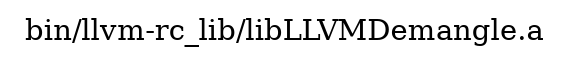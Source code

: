 digraph "bin/llvm-rc_lib/libLLVMDemangle.a" {
	label="bin/llvm-rc_lib/libLLVMDemangle.a";
	rankdir=LR;

}

